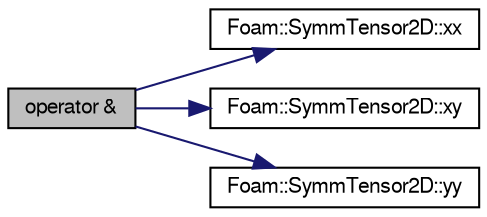 digraph "operator &amp;"
{
  bgcolor="transparent";
  edge [fontname="FreeSans",fontsize="10",labelfontname="FreeSans",labelfontsize="10"];
  node [fontname="FreeSans",fontsize="10",shape=record];
  rankdir="LR";
  Node127600 [label="operator &",height=0.2,width=0.4,color="black", fillcolor="grey75", style="filled", fontcolor="black"];
  Node127600 -> Node127601 [color="midnightblue",fontsize="10",style="solid",fontname="FreeSans"];
  Node127601 [label="Foam::SymmTensor2D::xx",height=0.2,width=0.4,color="black",URL="$a28314.html#a1b97c7c1ed81b4fb23da8dcb71a8cd2a"];
  Node127600 -> Node127602 [color="midnightblue",fontsize="10",style="solid",fontname="FreeSans"];
  Node127602 [label="Foam::SymmTensor2D::xy",height=0.2,width=0.4,color="black",URL="$a28314.html#aab470ae2a5eeac8c33a7b6abac6b39b3"];
  Node127600 -> Node127603 [color="midnightblue",fontsize="10",style="solid",fontname="FreeSans"];
  Node127603 [label="Foam::SymmTensor2D::yy",height=0.2,width=0.4,color="black",URL="$a28314.html#aba9d77023a5662b9c2d3639d5de555a0"];
}
